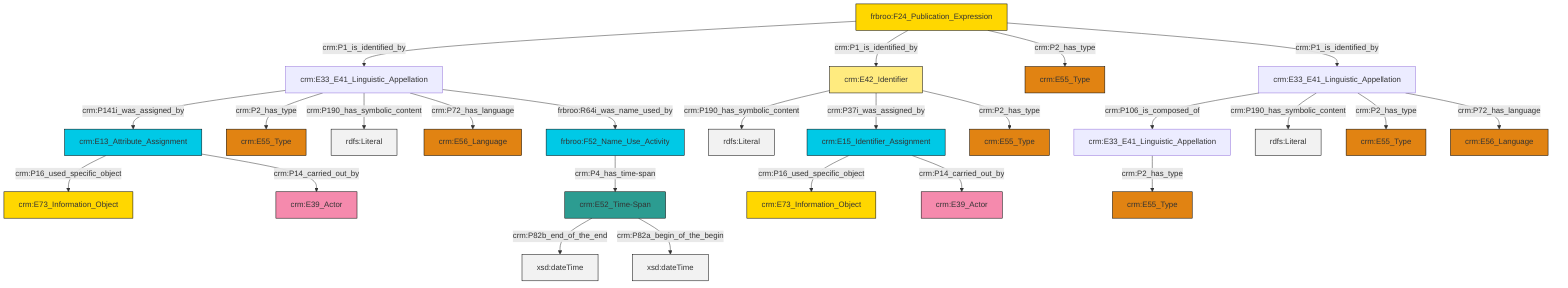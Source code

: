 graph TD
classDef Literal fill:#f2f2f2,stroke:#000000;
classDef CRM_Entity fill:#FFFFFF,stroke:#000000;
classDef Temporal_Entity fill:#00C9E6, stroke:#000000;
classDef Type fill:#E18312, stroke:#000000;
classDef Time-Span fill:#2C9C91, stroke:#000000;
classDef Appellation fill:#FFEB7F, stroke:#000000;
classDef Place fill:#008836, stroke:#000000;
classDef Persistent_Item fill:#B266B2, stroke:#000000;
classDef Conceptual_Object fill:#FFD700, stroke:#000000;
classDef Physical_Thing fill:#D2B48C, stroke:#000000;
classDef Actor fill:#f58aad, stroke:#000000;
classDef PC_Classes fill:#4ce600, stroke:#000000;
classDef Multi fill:#cccccc,stroke:#000000;

2["frbroo:F24_Publication_Expression"]:::Conceptual_Object -->|crm:P1_is_identified_by| 3["crm:E33_E41_Linguistic_Appellation"]:::Default
6["crm:E42_Identifier"]:::Appellation -->|crm:P190_has_symbolic_content| 7[rdfs:Literal]:::Literal
8["crm:E13_Attribute_Assignment"]:::Temporal_Entity -->|crm:P16_used_specific_object| 9["crm:E73_Information_Object"]:::Conceptual_Object
10["crm:E33_E41_Linguistic_Appellation"]:::Default -->|crm:P106_is_composed_of| 11["crm:E33_E41_Linguistic_Appellation"]:::Default
10["crm:E33_E41_Linguistic_Appellation"]:::Default -->|crm:P190_has_symbolic_content| 17[rdfs:Literal]:::Literal
2["frbroo:F24_Publication_Expression"]:::Conceptual_Object -->|crm:P1_is_identified_by| 6["crm:E42_Identifier"]:::Appellation
6["crm:E42_Identifier"]:::Appellation -->|crm:P37i_was_assigned_by| 20["crm:E15_Identifier_Assignment"]:::Temporal_Entity
2["frbroo:F24_Publication_Expression"]:::Conceptual_Object -->|crm:P2_has_type| 23["crm:E55_Type"]:::Type
20["crm:E15_Identifier_Assignment"]:::Temporal_Entity -->|crm:P16_used_specific_object| 15["crm:E73_Information_Object"]:::Conceptual_Object
3["crm:E33_E41_Linguistic_Appellation"]:::Default -->|crm:P141i_was_assigned_by| 8["crm:E13_Attribute_Assignment"]:::Temporal_Entity
3["crm:E33_E41_Linguistic_Appellation"]:::Default -->|crm:P2_has_type| 13["crm:E55_Type"]:::Type
3["crm:E33_E41_Linguistic_Appellation"]:::Default -->|crm:P190_has_symbolic_content| 24[rdfs:Literal]:::Literal
3["crm:E33_E41_Linguistic_Appellation"]:::Default -->|crm:P72_has_language| 4["crm:E56_Language"]:::Type
30["crm:E52_Time-Span"]:::Time-Span -->|crm:P82b_end_of_the_end| 31[xsd:dateTime]:::Literal
6["crm:E42_Identifier"]:::Appellation -->|crm:P2_has_type| 32["crm:E55_Type"]:::Type
2["frbroo:F24_Publication_Expression"]:::Conceptual_Object -->|crm:P1_is_identified_by| 10["crm:E33_E41_Linguistic_Appellation"]:::Default
11["crm:E33_E41_Linguistic_Appellation"]:::Default -->|crm:P2_has_type| 35["crm:E55_Type"]:::Type
18["frbroo:F52_Name_Use_Activity"]:::Temporal_Entity -->|crm:P4_has_time-span| 30["crm:E52_Time-Span"]:::Time-Span
3["crm:E33_E41_Linguistic_Appellation"]:::Default -->|frbroo:R64i_was_name_used_by| 18["frbroo:F52_Name_Use_Activity"]:::Temporal_Entity
10["crm:E33_E41_Linguistic_Appellation"]:::Default -->|crm:P2_has_type| 25["crm:E55_Type"]:::Type
10["crm:E33_E41_Linguistic_Appellation"]:::Default -->|crm:P72_has_language| 37["crm:E56_Language"]:::Type
30["crm:E52_Time-Span"]:::Time-Span -->|crm:P82a_begin_of_the_begin| 41[xsd:dateTime]:::Literal
20["crm:E15_Identifier_Assignment"]:::Temporal_Entity -->|crm:P14_carried_out_by| 28["crm:E39_Actor"]:::Actor
8["crm:E13_Attribute_Assignment"]:::Temporal_Entity -->|crm:P14_carried_out_by| 0["crm:E39_Actor"]:::Actor